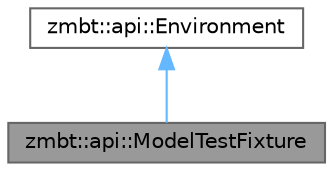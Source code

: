 digraph "zmbt::api::ModelTestFixture"
{
 // LATEX_PDF_SIZE
  bgcolor="transparent";
  edge [fontname=Helvetica,fontsize=10,labelfontname=Helvetica,labelfontsize=10];
  node [fontname=Helvetica,fontsize=10,shape=box,height=0.2,width=0.4];
  Node1 [id="Node000001",label="zmbt::api::ModelTestFixture",height=0.2,width=0.4,color="gray40", fillcolor="grey60", style="filled", fontcolor="black",tooltip="Generic model-driven test fixture."];
  Node2 -> Node1 [id="edge1_Node000001_Node000002",dir="back",color="steelblue1",style="solid",tooltip=" "];
  Node2 [id="Node000002",label="zmbt::api::Environment",height=0.2,width=0.4,color="gray40", fillcolor="white", style="filled",URL="$classzmbt_1_1api_1_1Environment.html",tooltip="Alias for zmbt::Environment."];
}
